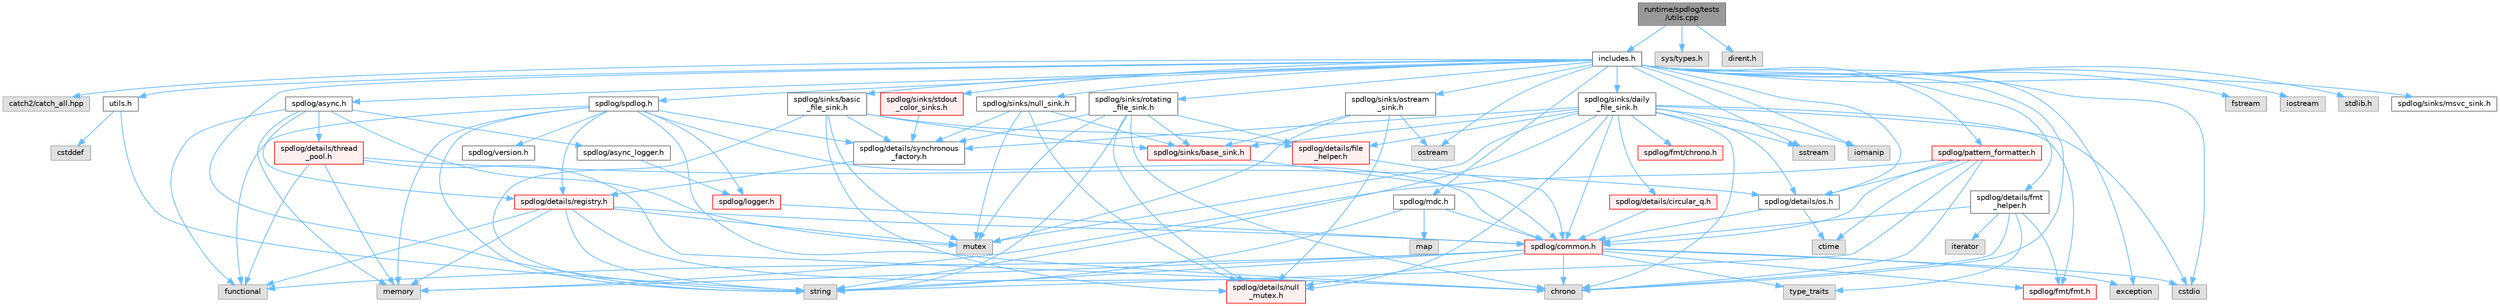 digraph "runtime/spdlog/tests/utils.cpp"
{
 // LATEX_PDF_SIZE
  bgcolor="transparent";
  edge [fontname=Helvetica,fontsize=10,labelfontname=Helvetica,labelfontsize=10];
  node [fontname=Helvetica,fontsize=10,shape=box,height=0.2,width=0.4];
  Node1 [id="Node000001",label="runtime/spdlog/tests\l/utils.cpp",height=0.2,width=0.4,color="gray40", fillcolor="grey60", style="filled", fontcolor="black",tooltip=" "];
  Node1 -> Node2 [id="edge124_Node000001_Node000002",color="steelblue1",style="solid",tooltip=" "];
  Node2 [id="Node000002",label="includes.h",height=0.2,width=0.4,color="grey40", fillcolor="white", style="filled",URL="$includes_8h.html",tooltip=" "];
  Node2 -> Node3 [id="edge125_Node000002_Node000003",color="steelblue1",style="solid",tooltip=" "];
  Node3 [id="Node000003",label="catch2/catch_all.hpp",height=0.2,width=0.4,color="grey60", fillcolor="#E0E0E0", style="filled",tooltip=" "];
  Node2 -> Node4 [id="edge126_Node000002_Node000004",color="steelblue1",style="solid",tooltip=" "];
  Node4 [id="Node000004",label="utils.h",height=0.2,width=0.4,color="grey40", fillcolor="white", style="filled",URL="$runtime_2spdlog_2tests_2utils_8h.html",tooltip=" "];
  Node4 -> Node5 [id="edge127_Node000004_Node000005",color="steelblue1",style="solid",tooltip=" "];
  Node5 [id="Node000005",label="cstddef",height=0.2,width=0.4,color="grey60", fillcolor="#E0E0E0", style="filled",tooltip=" "];
  Node4 -> Node6 [id="edge128_Node000004_Node000006",color="steelblue1",style="solid",tooltip=" "];
  Node6 [id="Node000006",label="string",height=0.2,width=0.4,color="grey60", fillcolor="#E0E0E0", style="filled",tooltip=" "];
  Node2 -> Node7 [id="edge129_Node000002_Node000007",color="steelblue1",style="solid",tooltip=" "];
  Node7 [id="Node000007",label="chrono",height=0.2,width=0.4,color="grey60", fillcolor="#E0E0E0", style="filled",tooltip=" "];
  Node2 -> Node8 [id="edge130_Node000002_Node000008",color="steelblue1",style="solid",tooltip=" "];
  Node8 [id="Node000008",label="cstdio",height=0.2,width=0.4,color="grey60", fillcolor="#E0E0E0", style="filled",tooltip=" "];
  Node2 -> Node9 [id="edge131_Node000002_Node000009",color="steelblue1",style="solid",tooltip=" "];
  Node9 [id="Node000009",label="exception",height=0.2,width=0.4,color="grey60", fillcolor="#E0E0E0", style="filled",tooltip=" "];
  Node2 -> Node10 [id="edge132_Node000002_Node000010",color="steelblue1",style="solid",tooltip=" "];
  Node10 [id="Node000010",label="fstream",height=0.2,width=0.4,color="grey60", fillcolor="#E0E0E0", style="filled",tooltip=" "];
  Node2 -> Node11 [id="edge133_Node000002_Node000011",color="steelblue1",style="solid",tooltip=" "];
  Node11 [id="Node000011",label="iostream",height=0.2,width=0.4,color="grey60", fillcolor="#E0E0E0", style="filled",tooltip=" "];
  Node2 -> Node12 [id="edge134_Node000002_Node000012",color="steelblue1",style="solid",tooltip=" "];
  Node12 [id="Node000012",label="ostream",height=0.2,width=0.4,color="grey60", fillcolor="#E0E0E0", style="filled",tooltip=" "];
  Node2 -> Node13 [id="edge135_Node000002_Node000013",color="steelblue1",style="solid",tooltip=" "];
  Node13 [id="Node000013",label="sstream",height=0.2,width=0.4,color="grey60", fillcolor="#E0E0E0", style="filled",tooltip=" "];
  Node2 -> Node6 [id="edge136_Node000002_Node000006",color="steelblue1",style="solid",tooltip=" "];
  Node2 -> Node14 [id="edge137_Node000002_Node000014",color="steelblue1",style="solid",tooltip=" "];
  Node14 [id="Node000014",label="iomanip",height=0.2,width=0.4,color="grey60", fillcolor="#E0E0E0", style="filled",tooltip=" "];
  Node2 -> Node15 [id="edge138_Node000002_Node000015",color="steelblue1",style="solid",tooltip=" "];
  Node15 [id="Node000015",label="stdlib.h",height=0.2,width=0.4,color="grey60", fillcolor="#E0E0E0", style="filled",tooltip=" "];
  Node2 -> Node16 [id="edge139_Node000002_Node000016",color="steelblue1",style="solid",tooltip=" "];
  Node16 [id="Node000016",label="spdlog/spdlog.h",height=0.2,width=0.4,color="grey40", fillcolor="white", style="filled",URL="$spdlog_8h.html",tooltip=" "];
  Node16 -> Node17 [id="edge140_Node000016_Node000017",color="steelblue1",style="solid",tooltip=" "];
  Node17 [id="Node000017",label="spdlog/common.h",height=0.2,width=0.4,color="red", fillcolor="#FFF0F0", style="filled",URL="$runtime_2spdlog_2include_2spdlog_2common_8h.html",tooltip=" "];
  Node17 -> Node18 [id="edge141_Node000017_Node000018",color="steelblue1",style="solid",tooltip=" "];
  Node18 [id="Node000018",label="spdlog/details/null\l_mutex.h",height=0.2,width=0.4,color="red", fillcolor="#FFF0F0", style="filled",URL="$runtime_2spdlog_2include_2spdlog_2details_2null__mutex_8h.html",tooltip=" "];
  Node17 -> Node7 [id="edge142_Node000017_Node000007",color="steelblue1",style="solid",tooltip=" "];
  Node17 -> Node8 [id="edge143_Node000017_Node000008",color="steelblue1",style="solid",tooltip=" "];
  Node17 -> Node9 [id="edge144_Node000017_Node000009",color="steelblue1",style="solid",tooltip=" "];
  Node17 -> Node22 [id="edge145_Node000017_Node000022",color="steelblue1",style="solid",tooltip=" "];
  Node22 [id="Node000022",label="functional",height=0.2,width=0.4,color="grey60", fillcolor="#E0E0E0", style="filled",tooltip=" "];
  Node17 -> Node24 [id="edge146_Node000017_Node000024",color="steelblue1",style="solid",tooltip=" "];
  Node24 [id="Node000024",label="memory",height=0.2,width=0.4,color="grey60", fillcolor="#E0E0E0", style="filled",tooltip=" "];
  Node17 -> Node6 [id="edge147_Node000017_Node000006",color="steelblue1",style="solid",tooltip=" "];
  Node17 -> Node25 [id="edge148_Node000017_Node000025",color="steelblue1",style="solid",tooltip=" "];
  Node25 [id="Node000025",label="type_traits",height=0.2,width=0.4,color="grey60", fillcolor="#E0E0E0", style="filled",tooltip=" "];
  Node17 -> Node26 [id="edge149_Node000017_Node000026",color="steelblue1",style="solid",tooltip=" "];
  Node26 [id="Node000026",label="spdlog/fmt/fmt.h",height=0.2,width=0.4,color="red", fillcolor="#FFF0F0", style="filled",URL="$fmt_8h.html",tooltip=" "];
  Node16 -> Node185 [id="edge150_Node000016_Node000185",color="steelblue1",style="solid",tooltip=" "];
  Node185 [id="Node000185",label="spdlog/details/registry.h",height=0.2,width=0.4,color="red", fillcolor="#FFF0F0", style="filled",URL="$registry_8h.html",tooltip=" "];
  Node185 -> Node17 [id="edge151_Node000185_Node000017",color="steelblue1",style="solid",tooltip=" "];
  Node185 -> Node7 [id="edge152_Node000185_Node000007",color="steelblue1",style="solid",tooltip=" "];
  Node185 -> Node22 [id="edge153_Node000185_Node000022",color="steelblue1",style="solid",tooltip=" "];
  Node185 -> Node24 [id="edge154_Node000185_Node000024",color="steelblue1",style="solid",tooltip=" "];
  Node185 -> Node188 [id="edge155_Node000185_Node000188",color="steelblue1",style="solid",tooltip=" "];
  Node188 [id="Node000188",label="mutex",height=0.2,width=0.4,color="grey60", fillcolor="#E0E0E0", style="filled",tooltip=" "];
  Node185 -> Node6 [id="edge156_Node000185_Node000006",color="steelblue1",style="solid",tooltip=" "];
  Node16 -> Node191 [id="edge157_Node000016_Node000191",color="steelblue1",style="solid",tooltip=" "];
  Node191 [id="Node000191",label="spdlog/details/synchronous\l_factory.h",height=0.2,width=0.4,color="grey40", fillcolor="white", style="filled",URL="$synchronous__factory_8h.html",tooltip=" "];
  Node191 -> Node185 [id="edge158_Node000191_Node000185",color="steelblue1",style="solid",tooltip=" "];
  Node16 -> Node192 [id="edge159_Node000016_Node000192",color="steelblue1",style="solid",tooltip=" "];
  Node192 [id="Node000192",label="spdlog/logger.h",height=0.2,width=0.4,color="red", fillcolor="#FFF0F0", style="filled",URL="$logger_8h.html",tooltip=" "];
  Node192 -> Node17 [id="edge160_Node000192_Node000017",color="steelblue1",style="solid",tooltip=" "];
  Node16 -> Node198 [id="edge161_Node000016_Node000198",color="steelblue1",style="solid",tooltip=" "];
  Node198 [id="Node000198",label="spdlog/version.h",height=0.2,width=0.4,color="grey40", fillcolor="white", style="filled",URL="$runtime_2spdlog_2include_2spdlog_2version_8h.html",tooltip=" "];
  Node16 -> Node7 [id="edge162_Node000016_Node000007",color="steelblue1",style="solid",tooltip=" "];
  Node16 -> Node22 [id="edge163_Node000016_Node000022",color="steelblue1",style="solid",tooltip=" "];
  Node16 -> Node24 [id="edge164_Node000016_Node000024",color="steelblue1",style="solid",tooltip=" "];
  Node16 -> Node6 [id="edge165_Node000016_Node000006",color="steelblue1",style="solid",tooltip=" "];
  Node2 -> Node199 [id="edge166_Node000002_Node000199",color="steelblue1",style="solid",tooltip=" "];
  Node199 [id="Node000199",label="spdlog/async.h",height=0.2,width=0.4,color="grey40", fillcolor="white", style="filled",URL="$async_8h.html",tooltip=" "];
  Node199 -> Node200 [id="edge167_Node000199_Node000200",color="steelblue1",style="solid",tooltip=" "];
  Node200 [id="Node000200",label="spdlog/async_logger.h",height=0.2,width=0.4,color="grey40", fillcolor="white", style="filled",URL="$async__logger_8h.html",tooltip=" "];
  Node200 -> Node192 [id="edge168_Node000200_Node000192",color="steelblue1",style="solid",tooltip=" "];
  Node199 -> Node185 [id="edge169_Node000199_Node000185",color="steelblue1",style="solid",tooltip=" "];
  Node199 -> Node201 [id="edge170_Node000199_Node000201",color="steelblue1",style="solid",tooltip=" "];
  Node201 [id="Node000201",label="spdlog/details/thread\l_pool.h",height=0.2,width=0.4,color="red", fillcolor="#FFF0F0", style="filled",URL="$thread__pool_8h.html",tooltip=" "];
  Node201 -> Node203 [id="edge171_Node000201_Node000203",color="steelblue1",style="solid",tooltip=" "];
  Node203 [id="Node000203",label="spdlog/details/os.h",height=0.2,width=0.4,color="grey40", fillcolor="white", style="filled",URL="$details_2os_8h.html",tooltip=" "];
  Node203 -> Node204 [id="edge172_Node000203_Node000204",color="steelblue1",style="solid",tooltip=" "];
  Node204 [id="Node000204",label="ctime",height=0.2,width=0.4,color="grey60", fillcolor="#E0E0E0", style="filled",tooltip=" "];
  Node203 -> Node17 [id="edge173_Node000203_Node000017",color="steelblue1",style="solid",tooltip=" "];
  Node201 -> Node7 [id="edge174_Node000201_Node000007",color="steelblue1",style="solid",tooltip=" "];
  Node201 -> Node22 [id="edge175_Node000201_Node000022",color="steelblue1",style="solid",tooltip=" "];
  Node201 -> Node24 [id="edge176_Node000201_Node000024",color="steelblue1",style="solid",tooltip=" "];
  Node199 -> Node22 [id="edge177_Node000199_Node000022",color="steelblue1",style="solid",tooltip=" "];
  Node199 -> Node24 [id="edge178_Node000199_Node000024",color="steelblue1",style="solid",tooltip=" "];
  Node199 -> Node188 [id="edge179_Node000199_Node000188",color="steelblue1",style="solid",tooltip=" "];
  Node2 -> Node205 [id="edge180_Node000002_Node000205",color="steelblue1",style="solid",tooltip=" "];
  Node205 [id="Node000205",label="spdlog/details/fmt\l_helper.h",height=0.2,width=0.4,color="grey40", fillcolor="white", style="filled",URL="$fmt__helper_8h.html",tooltip=" "];
  Node205 -> Node7 [id="edge181_Node000205_Node000007",color="steelblue1",style="solid",tooltip=" "];
  Node205 -> Node184 [id="edge182_Node000205_Node000184",color="steelblue1",style="solid",tooltip=" "];
  Node184 [id="Node000184",label="iterator",height=0.2,width=0.4,color="grey60", fillcolor="#E0E0E0", style="filled",tooltip=" "];
  Node205 -> Node17 [id="edge183_Node000205_Node000017",color="steelblue1",style="solid",tooltip=" "];
  Node205 -> Node26 [id="edge184_Node000205_Node000026",color="steelblue1",style="solid",tooltip=" "];
  Node205 -> Node25 [id="edge185_Node000205_Node000025",color="steelblue1",style="solid",tooltip=" "];
  Node2 -> Node203 [id="edge186_Node000002_Node000203",color="steelblue1",style="solid",tooltip=" "];
  Node2 -> Node206 [id="edge187_Node000002_Node000206",color="steelblue1",style="solid",tooltip=" "];
  Node206 [id="Node000206",label="spdlog/mdc.h",height=0.2,width=0.4,color="grey40", fillcolor="white", style="filled",URL="$mdc_8h.html",tooltip=" "];
  Node206 -> Node207 [id="edge188_Node000206_Node000207",color="steelblue1",style="solid",tooltip=" "];
  Node207 [id="Node000207",label="map",height=0.2,width=0.4,color="grey60", fillcolor="#E0E0E0", style="filled",tooltip=" "];
  Node206 -> Node6 [id="edge189_Node000206_Node000006",color="steelblue1",style="solid",tooltip=" "];
  Node206 -> Node17 [id="edge190_Node000206_Node000017",color="steelblue1",style="solid",tooltip=" "];
  Node2 -> Node208 [id="edge191_Node000002_Node000208",color="steelblue1",style="solid",tooltip=" "];
  Node208 [id="Node000208",label="spdlog/sinks/basic\l_file_sink.h",height=0.2,width=0.4,color="grey40", fillcolor="white", style="filled",URL="$basic__file__sink_8h.html",tooltip=" "];
  Node208 -> Node209 [id="edge192_Node000208_Node000209",color="steelblue1",style="solid",tooltip=" "];
  Node209 [id="Node000209",label="spdlog/details/file\l_helper.h",height=0.2,width=0.4,color="red", fillcolor="#FFF0F0", style="filled",URL="$file__helper_8h.html",tooltip=" "];
  Node209 -> Node17 [id="edge193_Node000209_Node000017",color="steelblue1",style="solid",tooltip=" "];
  Node208 -> Node18 [id="edge194_Node000208_Node000018",color="steelblue1",style="solid",tooltip=" "];
  Node208 -> Node191 [id="edge195_Node000208_Node000191",color="steelblue1",style="solid",tooltip=" "];
  Node208 -> Node211 [id="edge196_Node000208_Node000211",color="steelblue1",style="solid",tooltip=" "];
  Node211 [id="Node000211",label="spdlog/sinks/base_sink.h",height=0.2,width=0.4,color="red", fillcolor="#FFF0F0", style="filled",URL="$base__sink_8h.html",tooltip=" "];
  Node211 -> Node17 [id="edge197_Node000211_Node000017",color="steelblue1",style="solid",tooltip=" "];
  Node208 -> Node188 [id="edge198_Node000208_Node000188",color="steelblue1",style="solid",tooltip=" "];
  Node208 -> Node6 [id="edge199_Node000208_Node000006",color="steelblue1",style="solid",tooltip=" "];
  Node2 -> Node214 [id="edge200_Node000002_Node000214",color="steelblue1",style="solid",tooltip=" "];
  Node214 [id="Node000214",label="spdlog/sinks/daily\l_file_sink.h",height=0.2,width=0.4,color="grey40", fillcolor="white", style="filled",URL="$daily__file__sink_8h.html",tooltip=" "];
  Node214 -> Node17 [id="edge201_Node000214_Node000017",color="steelblue1",style="solid",tooltip=" "];
  Node214 -> Node194 [id="edge202_Node000214_Node000194",color="steelblue1",style="solid",tooltip=" "];
  Node194 [id="Node000194",label="spdlog/details/circular_q.h",height=0.2,width=0.4,color="red", fillcolor="#FFF0F0", style="filled",URL="$circular__q_8h.html",tooltip=" "];
  Node194 -> Node17 [id="edge203_Node000194_Node000017",color="steelblue1",style="solid",tooltip=" "];
  Node214 -> Node209 [id="edge204_Node000214_Node000209",color="steelblue1",style="solid",tooltip=" "];
  Node214 -> Node18 [id="edge205_Node000214_Node000018",color="steelblue1",style="solid",tooltip=" "];
  Node214 -> Node203 [id="edge206_Node000214_Node000203",color="steelblue1",style="solid",tooltip=" "];
  Node214 -> Node191 [id="edge207_Node000214_Node000191",color="steelblue1",style="solid",tooltip=" "];
  Node214 -> Node215 [id="edge208_Node000214_Node000215",color="steelblue1",style="solid",tooltip=" "];
  Node215 [id="Node000215",label="spdlog/fmt/chrono.h",height=0.2,width=0.4,color="red", fillcolor="#FFF0F0", style="filled",URL="$spdlog_2include_2spdlog_2fmt_2chrono_8h.html",tooltip=" "];
  Node214 -> Node26 [id="edge209_Node000214_Node000026",color="steelblue1",style="solid",tooltip=" "];
  Node214 -> Node211 [id="edge210_Node000214_Node000211",color="steelblue1",style="solid",tooltip=" "];
  Node214 -> Node7 [id="edge211_Node000214_Node000007",color="steelblue1",style="solid",tooltip=" "];
  Node214 -> Node8 [id="edge212_Node000214_Node000008",color="steelblue1",style="solid",tooltip=" "];
  Node214 -> Node14 [id="edge213_Node000214_Node000014",color="steelblue1",style="solid",tooltip=" "];
  Node214 -> Node188 [id="edge214_Node000214_Node000188",color="steelblue1",style="solid",tooltip=" "];
  Node214 -> Node13 [id="edge215_Node000214_Node000013",color="steelblue1",style="solid",tooltip=" "];
  Node214 -> Node6 [id="edge216_Node000214_Node000006",color="steelblue1",style="solid",tooltip=" "];
  Node2 -> Node217 [id="edge217_Node000002_Node000217",color="steelblue1",style="solid",tooltip=" "];
  Node217 [id="Node000217",label="spdlog/sinks/null_sink.h",height=0.2,width=0.4,color="grey40", fillcolor="white", style="filled",URL="$null__sink_8h.html",tooltip=" "];
  Node217 -> Node18 [id="edge218_Node000217_Node000018",color="steelblue1",style="solid",tooltip=" "];
  Node217 -> Node191 [id="edge219_Node000217_Node000191",color="steelblue1",style="solid",tooltip=" "];
  Node217 -> Node211 [id="edge220_Node000217_Node000211",color="steelblue1",style="solid",tooltip=" "];
  Node217 -> Node188 [id="edge221_Node000217_Node000188",color="steelblue1",style="solid",tooltip=" "];
  Node2 -> Node218 [id="edge222_Node000002_Node000218",color="steelblue1",style="solid",tooltip=" "];
  Node218 [id="Node000218",label="spdlog/sinks/ostream\l_sink.h",height=0.2,width=0.4,color="grey40", fillcolor="white", style="filled",URL="$ostream__sink_8h.html",tooltip=" "];
  Node218 -> Node18 [id="edge223_Node000218_Node000018",color="steelblue1",style="solid",tooltip=" "];
  Node218 -> Node211 [id="edge224_Node000218_Node000211",color="steelblue1",style="solid",tooltip=" "];
  Node218 -> Node188 [id="edge225_Node000218_Node000188",color="steelblue1",style="solid",tooltip=" "];
  Node218 -> Node12 [id="edge226_Node000218_Node000012",color="steelblue1",style="solid",tooltip=" "];
  Node2 -> Node219 [id="edge227_Node000002_Node000219",color="steelblue1",style="solid",tooltip=" "];
  Node219 [id="Node000219",label="spdlog/sinks/rotating\l_file_sink.h",height=0.2,width=0.4,color="grey40", fillcolor="white", style="filled",URL="$rotating__file__sink_8h.html",tooltip=" "];
  Node219 -> Node209 [id="edge228_Node000219_Node000209",color="steelblue1",style="solid",tooltip=" "];
  Node219 -> Node18 [id="edge229_Node000219_Node000018",color="steelblue1",style="solid",tooltip=" "];
  Node219 -> Node191 [id="edge230_Node000219_Node000191",color="steelblue1",style="solid",tooltip=" "];
  Node219 -> Node211 [id="edge231_Node000219_Node000211",color="steelblue1",style="solid",tooltip=" "];
  Node219 -> Node7 [id="edge232_Node000219_Node000007",color="steelblue1",style="solid",tooltip=" "];
  Node219 -> Node188 [id="edge233_Node000219_Node000188",color="steelblue1",style="solid",tooltip=" "];
  Node219 -> Node6 [id="edge234_Node000219_Node000006",color="steelblue1",style="solid",tooltip=" "];
  Node2 -> Node220 [id="edge235_Node000002_Node000220",color="steelblue1",style="solid",tooltip=" "];
  Node220 [id="Node000220",label="spdlog/sinks/stdout\l_color_sinks.h",height=0.2,width=0.4,color="red", fillcolor="#FFF0F0", style="filled",URL="$stdout__color__sinks_8h.html",tooltip=" "];
  Node220 -> Node191 [id="edge236_Node000220_Node000191",color="steelblue1",style="solid",tooltip=" "];
  Node2 -> Node223 [id="edge237_Node000002_Node000223",color="steelblue1",style="solid",tooltip=" "];
  Node223 [id="Node000223",label="spdlog/sinks/msvc_sink.h",height=0.2,width=0.4,color="grey40", fillcolor="white", style="filled",URL="$msvc__sink_8h.html",tooltip=" "];
  Node2 -> Node224 [id="edge238_Node000002_Node000224",color="steelblue1",style="solid",tooltip=" "];
  Node224 [id="Node000224",label="spdlog/pattern_formatter.h",height=0.2,width=0.4,color="red", fillcolor="#FFF0F0", style="filled",URL="$pattern__formatter_8h.html",tooltip=" "];
  Node224 -> Node17 [id="edge239_Node000224_Node000017",color="steelblue1",style="solid",tooltip=" "];
  Node224 -> Node203 [id="edge240_Node000224_Node000203",color="steelblue1",style="solid",tooltip=" "];
  Node224 -> Node7 [id="edge241_Node000224_Node000007",color="steelblue1",style="solid",tooltip=" "];
  Node224 -> Node204 [id="edge242_Node000224_Node000204",color="steelblue1",style="solid",tooltip=" "];
  Node224 -> Node24 [id="edge243_Node000224_Node000024",color="steelblue1",style="solid",tooltip=" "];
  Node224 -> Node6 [id="edge244_Node000224_Node000006",color="steelblue1",style="solid",tooltip=" "];
  Node1 -> Node225 [id="edge245_Node000001_Node000225",color="steelblue1",style="solid",tooltip=" "];
  Node225 [id="Node000225",label="sys/types.h",height=0.2,width=0.4,color="grey60", fillcolor="#E0E0E0", style="filled",tooltip=" "];
  Node1 -> Node226 [id="edge246_Node000001_Node000226",color="steelblue1",style="solid",tooltip=" "];
  Node226 [id="Node000226",label="dirent.h",height=0.2,width=0.4,color="grey60", fillcolor="#E0E0E0", style="filled",tooltip=" "];
}
